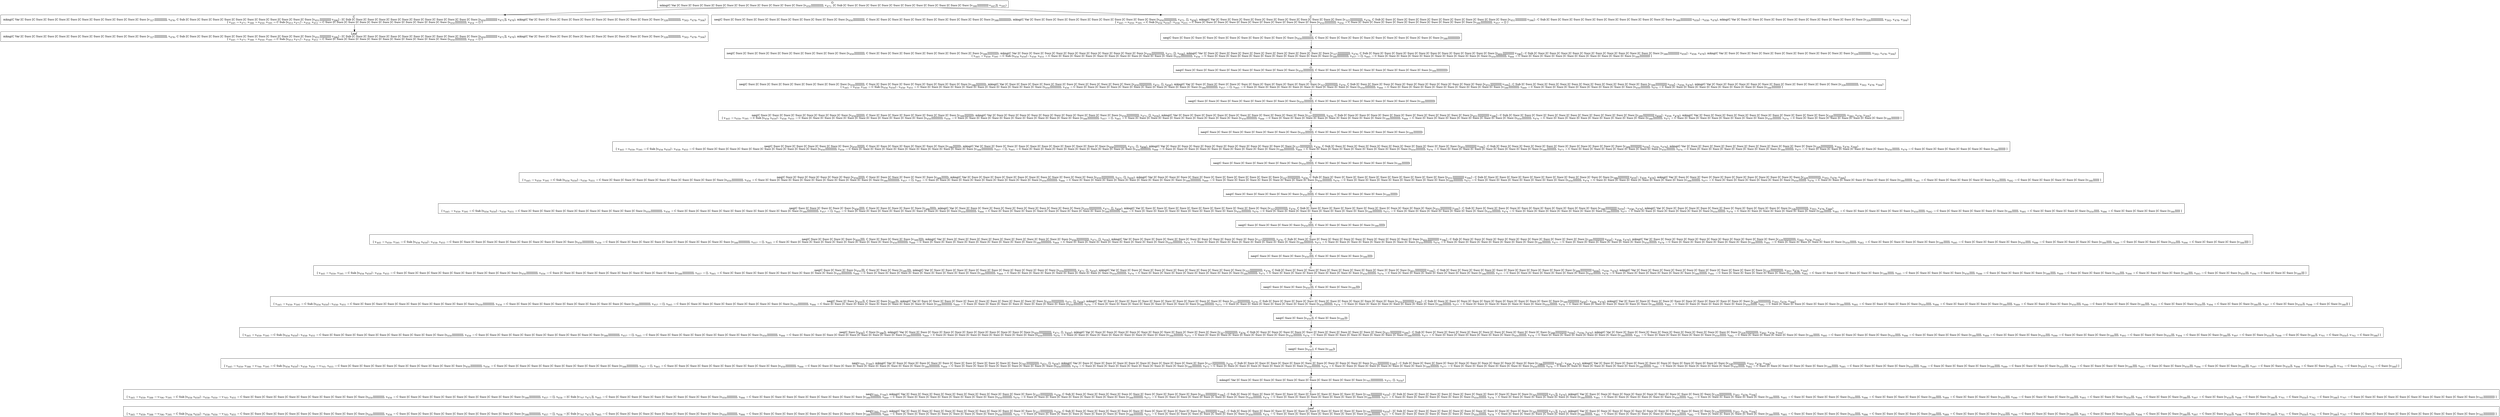 digraph {
    graph [rankdir=TB
          ,bgcolor=transparent];
    node [shape=box
         ,fillcolor=white
         ,style=filled];
    0 [label=<O <BR/> mkng(C Var [C Succ [C Succ [C Succ [C Succ [C Succ [C Succ [C Succ [C Succ [C Succ [C Succ [C Succ [v<SUB>650</SUB>]]]]]]]]]]]], v<SUB>471</SUB>, [C Sub [C Succ [C Succ [C Succ [C Succ [C Succ [C Succ [C Succ [C Succ [C Succ [C Succ [C Succ [v<SUB>588</SUB>]]]]]]]]]]] v<SUB>445</SUB>]], v<SUB>595</SUB>)>];
    1 [label=<C <BR/> mkng(C Var [C Succ [C Succ [C Succ [C Succ [C Succ [C Succ [C Succ [C Succ [C Succ [C Succ [C Succ [v<SUB>327</SUB>]]]]]]]]]]]], v<SUB>476</SUB>, C Sub [C Succ [C Succ [C Succ [C Succ [C Succ [C Succ [C Succ [C Succ [C Succ [C Succ [C Succ [v<SUB>651</SUB>]]]]]]]]]]] v<SUB>596</SUB>] : [C Sub [C Succ [C Succ [C Succ [C Succ [C Succ [C Succ [C Succ [C Succ [C Succ [C Succ [C Succ [v<SUB>650</SUB>]]]]]]]]]]] v<SUB>471</SUB>]], v<SUB>478</SUB>), mkng(C Var [C Succ [C Succ [C Succ [C Succ [C Succ [C Succ [C Succ [C Succ [C Succ [C Succ [C Succ [v<SUB>328</SUB>]]]]]]]]]]]], v<SUB>502</SUB>, v<SUB>478</SUB>, v<SUB>504</SUB>) <BR/>  [ v<SUB>445</SUB> &rarr; v<SUB>471</SUB>, v<SUB>588</SUB> &rarr; v<SUB>650</SUB>, v<SUB>595</SUB> &rarr; C Sub [v<SUB>653</SUB> v<SUB>471</SUB>] : v<SUB>654</SUB>, v<SUB>653</SUB> &rarr; C Succ [C Succ [C Succ [C Succ [C Succ [C Succ [C Succ [C Succ [C Succ [C Succ [C Succ [v<SUB>650</SUB>]]]]]]]]]]], v<SUB>654</SUB> &rarr; [] ] >];
    2 [label=<C <BR/> neq(C Succ [C Succ [C Succ [C Succ [C Succ [C Succ [C Succ [C Succ [C Succ [C Succ [C Succ [v<SUB>650</SUB>]]]]]]]]]]], C Succ [C Succ [C Succ [C Succ [C Succ [C Succ [C Succ [C Succ [C Succ [C Succ [C Succ [v<SUB>588</SUB>]]]]]]]]]]]), mkng(C Var [C Succ [C Succ [C Succ [C Succ [C Succ [C Succ [C Succ [C Succ [C Succ [C Succ [C Succ [v<SUB>650</SUB>]]]]]]]]]]]], v<SUB>471</SUB>, [], v<SUB>658</SUB>), mkng(C Var [C Succ [C Succ [C Succ [C Succ [C Succ [C Succ [C Succ [C Succ [C Succ [C Succ [C Succ [v<SUB>327</SUB>]]]]]]]]]]]], v<SUB>476</SUB>, C Sub [C Succ [C Succ [C Succ [C Succ [C Succ [C Succ [C Succ [C Succ [C Succ [C Succ [C Succ [v<SUB>651</SUB>]]]]]]]]]]] v<SUB>596</SUB>] : C Sub [C Succ [C Succ [C Succ [C Succ [C Succ [C Succ [C Succ [C Succ [C Succ [C Succ [C Succ [v<SUB>588</SUB>]]]]]]]]]]] v<SUB>659</SUB>] : v<SUB>658</SUB>, v<SUB>478</SUB>), mkng(C Var [C Succ [C Succ [C Succ [C Succ [C Succ [C Succ [C Succ [C Succ [C Succ [C Succ [C Succ [v<SUB>328</SUB>]]]]]]]]]]]], v<SUB>502</SUB>, v<SUB>478</SUB>, v<SUB>504</SUB>) <BR/>  [ v<SUB>445</SUB> &rarr; v<SUB>659</SUB>, v<SUB>595</SUB> &rarr; C Sub [v<SUB>656</SUB> v<SUB>659</SUB>] : v<SUB>658</SUB>, v<SUB>655</SUB> &rarr; C Succ [C Succ [C Succ [C Succ [C Succ [C Succ [C Succ [C Succ [C Succ [C Succ [C Succ [v<SUB>650</SUB>]]]]]]]]]]], v<SUB>656</SUB> &rarr; C Succ [C Succ [C Succ [C Succ [C Succ [C Succ [C Succ [C Succ [C Succ [C Succ [C Succ [v<SUB>588</SUB>]]]]]]]]]]], v<SUB>657</SUB> &rarr; [] ] >];
    3 [label=<Leaf <BR/> mkng(C Var [C Succ [C Succ [C Succ [C Succ [C Succ [C Succ [C Succ [C Succ [C Succ [C Succ [C Succ [v<SUB>327</SUB>]]]]]]]]]]]], v<SUB>476</SUB>, C Sub [C Succ [C Succ [C Succ [C Succ [C Succ [C Succ [C Succ [C Succ [C Succ [C Succ [C Succ [v<SUB>651</SUB>]]]]]]]]]]] v<SUB>596</SUB>] : [C Sub [C Succ [C Succ [C Succ [C Succ [C Succ [C Succ [C Succ [C Succ [C Succ [C Succ [C Succ [v<SUB>650</SUB>]]]]]]]]]]] v<SUB>471</SUB>]], v<SUB>478</SUB>), mkng(C Var [C Succ [C Succ [C Succ [C Succ [C Succ [C Succ [C Succ [C Succ [C Succ [C Succ [C Succ [v<SUB>328</SUB>]]]]]]]]]]]], v<SUB>502</SUB>, v<SUB>478</SUB>, v<SUB>504</SUB>) <BR/>  [ v<SUB>445</SUB> &rarr; v<SUB>471</SUB>, v<SUB>588</SUB> &rarr; v<SUB>650</SUB>, v<SUB>595</SUB> &rarr; C Sub [v<SUB>653</SUB> v<SUB>471</SUB>] : v<SUB>654</SUB>, v<SUB>653</SUB> &rarr; C Succ [C Succ [C Succ [C Succ [C Succ [C Succ [C Succ [C Succ [C Succ [C Succ [C Succ [v<SUB>650</SUB>]]]]]]]]]]], v<SUB>654</SUB> &rarr; [] ] >];
    4 [label=<O <BR/> neq(C Succ [C Succ [C Succ [C Succ [C Succ [C Succ [C Succ [C Succ [C Succ [C Succ [C Succ [v<SUB>650</SUB>]]]]]]]]]]], C Succ [C Succ [C Succ [C Succ [C Succ [C Succ [C Succ [C Succ [C Succ [C Succ [C Succ [v<SUB>588</SUB>]]]]]]]]]]])>];
    5 [label=<C <BR/> neq(C Succ [C Succ [C Succ [C Succ [C Succ [C Succ [C Succ [C Succ [C Succ [C Succ [v<SUB>650</SUB>]]]]]]]]]], C Succ [C Succ [C Succ [C Succ [C Succ [C Succ [C Succ [C Succ [C Succ [C Succ [v<SUB>588</SUB>]]]]]]]]]]), mkng(C Var [C Succ [C Succ [C Succ [C Succ [C Succ [C Succ [C Succ [C Succ [C Succ [C Succ [C Succ [v<SUB>650</SUB>]]]]]]]]]]]], v<SUB>471</SUB>, [], v<SUB>658</SUB>), mkng(C Var [C Succ [C Succ [C Succ [C Succ [C Succ [C Succ [C Succ [C Succ [C Succ [C Succ [C Succ [v<SUB>327</SUB>]]]]]]]]]]]], v<SUB>476</SUB>, C Sub [C Succ [C Succ [C Succ [C Succ [C Succ [C Succ [C Succ [C Succ [C Succ [C Succ [C Succ [v<SUB>651</SUB>]]]]]]]]]]] v<SUB>596</SUB>] : C Sub [C Succ [C Succ [C Succ [C Succ [C Succ [C Succ [C Succ [C Succ [C Succ [C Succ [C Succ [v<SUB>588</SUB>]]]]]]]]]]] v<SUB>659</SUB>] : v<SUB>658</SUB>, v<SUB>478</SUB>), mkng(C Var [C Succ [C Succ [C Succ [C Succ [C Succ [C Succ [C Succ [C Succ [C Succ [C Succ [C Succ [v<SUB>328</SUB>]]]]]]]]]]]], v<SUB>502</SUB>, v<SUB>478</SUB>, v<SUB>504</SUB>) <BR/>  [ v<SUB>445</SUB> &rarr; v<SUB>659</SUB>, v<SUB>595</SUB> &rarr; C Sub [v<SUB>656</SUB> v<SUB>659</SUB>] : v<SUB>658</SUB>, v<SUB>655</SUB> &rarr; C Succ [C Succ [C Succ [C Succ [C Succ [C Succ [C Succ [C Succ [C Succ [C Succ [C Succ [v<SUB>650</SUB>]]]]]]]]]]], v<SUB>656</SUB> &rarr; C Succ [C Succ [C Succ [C Succ [C Succ [C Succ [C Succ [C Succ [C Succ [C Succ [C Succ [v<SUB>588</SUB>]]]]]]]]]]], v<SUB>657</SUB> &rarr; [], v<SUB>665</SUB> &rarr; C Succ [C Succ [C Succ [C Succ [C Succ [C Succ [C Succ [C Succ [C Succ [C Succ [v<SUB>650</SUB>]]]]]]]]]], v<SUB>666</SUB> &rarr; C Succ [C Succ [C Succ [C Succ [C Succ [C Succ [C Succ [C Succ [C Succ [C Succ [v<SUB>588</SUB>]]]]]]]]]] ] >];
    6 [label=<O <BR/> neq(C Succ [C Succ [C Succ [C Succ [C Succ [C Succ [C Succ [C Succ [C Succ [C Succ [v<SUB>650</SUB>]]]]]]]]]], C Succ [C Succ [C Succ [C Succ [C Succ [C Succ [C Succ [C Succ [C Succ [C Succ [v<SUB>588</SUB>]]]]]]]]]])>];
    7 [label=<C <BR/> neq(C Succ [C Succ [C Succ [C Succ [C Succ [C Succ [C Succ [C Succ [C Succ [v<SUB>650</SUB>]]]]]]]]], C Succ [C Succ [C Succ [C Succ [C Succ [C Succ [C Succ [C Succ [C Succ [v<SUB>588</SUB>]]]]]]]]]), mkng(C Var [C Succ [C Succ [C Succ [C Succ [C Succ [C Succ [C Succ [C Succ [C Succ [C Succ [C Succ [v<SUB>650</SUB>]]]]]]]]]]]], v<SUB>471</SUB>, [], v<SUB>658</SUB>), mkng(C Var [C Succ [C Succ [C Succ [C Succ [C Succ [C Succ [C Succ [C Succ [C Succ [C Succ [C Succ [v<SUB>327</SUB>]]]]]]]]]]]], v<SUB>476</SUB>, C Sub [C Succ [C Succ [C Succ [C Succ [C Succ [C Succ [C Succ [C Succ [C Succ [C Succ [C Succ [v<SUB>651</SUB>]]]]]]]]]]] v<SUB>596</SUB>] : C Sub [C Succ [C Succ [C Succ [C Succ [C Succ [C Succ [C Succ [C Succ [C Succ [C Succ [C Succ [v<SUB>588</SUB>]]]]]]]]]]] v<SUB>659</SUB>] : v<SUB>658</SUB>, v<SUB>478</SUB>), mkng(C Var [C Succ [C Succ [C Succ [C Succ [C Succ [C Succ [C Succ [C Succ [C Succ [C Succ [C Succ [v<SUB>328</SUB>]]]]]]]]]]]], v<SUB>502</SUB>, v<SUB>478</SUB>, v<SUB>504</SUB>) <BR/>  [ v<SUB>445</SUB> &rarr; v<SUB>659</SUB>, v<SUB>595</SUB> &rarr; C Sub [v<SUB>656</SUB> v<SUB>659</SUB>] : v<SUB>658</SUB>, v<SUB>655</SUB> &rarr; C Succ [C Succ [C Succ [C Succ [C Succ [C Succ [C Succ [C Succ [C Succ [C Succ [C Succ [v<SUB>650</SUB>]]]]]]]]]]], v<SUB>656</SUB> &rarr; C Succ [C Succ [C Succ [C Succ [C Succ [C Succ [C Succ [C Succ [C Succ [C Succ [C Succ [v<SUB>588</SUB>]]]]]]]]]]], v<SUB>657</SUB> &rarr; [], v<SUB>665</SUB> &rarr; C Succ [C Succ [C Succ [C Succ [C Succ [C Succ [C Succ [C Succ [C Succ [C Succ [v<SUB>650</SUB>]]]]]]]]]], v<SUB>666</SUB> &rarr; C Succ [C Succ [C Succ [C Succ [C Succ [C Succ [C Succ [C Succ [C Succ [C Succ [v<SUB>588</SUB>]]]]]]]]]], v<SUB>669</SUB> &rarr; C Succ [C Succ [C Succ [C Succ [C Succ [C Succ [C Succ [C Succ [C Succ [v<SUB>650</SUB>]]]]]]]]], v<SUB>670</SUB> &rarr; C Succ [C Succ [C Succ [C Succ [C Succ [C Succ [C Succ [C Succ [C Succ [v<SUB>588</SUB>]]]]]]]]] ] >];
    8 [label=<O <BR/> neq(C Succ [C Succ [C Succ [C Succ [C Succ [C Succ [C Succ [C Succ [C Succ [v<SUB>650</SUB>]]]]]]]]], C Succ [C Succ [C Succ [C Succ [C Succ [C Succ [C Succ [C Succ [C Succ [v<SUB>588</SUB>]]]]]]]]])>];
    9 [label=<C <BR/> neq(C Succ [C Succ [C Succ [C Succ [C Succ [C Succ [C Succ [C Succ [v<SUB>650</SUB>]]]]]]]], C Succ [C Succ [C Succ [C Succ [C Succ [C Succ [C Succ [C Succ [v<SUB>588</SUB>]]]]]]]]), mkng(C Var [C Succ [C Succ [C Succ [C Succ [C Succ [C Succ [C Succ [C Succ [C Succ [C Succ [C Succ [v<SUB>650</SUB>]]]]]]]]]]]], v<SUB>471</SUB>, [], v<SUB>658</SUB>), mkng(C Var [C Succ [C Succ [C Succ [C Succ [C Succ [C Succ [C Succ [C Succ [C Succ [C Succ [C Succ [v<SUB>327</SUB>]]]]]]]]]]]], v<SUB>476</SUB>, C Sub [C Succ [C Succ [C Succ [C Succ [C Succ [C Succ [C Succ [C Succ [C Succ [C Succ [C Succ [v<SUB>651</SUB>]]]]]]]]]]] v<SUB>596</SUB>] : C Sub [C Succ [C Succ [C Succ [C Succ [C Succ [C Succ [C Succ [C Succ [C Succ [C Succ [C Succ [v<SUB>588</SUB>]]]]]]]]]]] v<SUB>659</SUB>] : v<SUB>658</SUB>, v<SUB>478</SUB>), mkng(C Var [C Succ [C Succ [C Succ [C Succ [C Succ [C Succ [C Succ [C Succ [C Succ [C Succ [C Succ [v<SUB>328</SUB>]]]]]]]]]]]], v<SUB>502</SUB>, v<SUB>478</SUB>, v<SUB>504</SUB>) <BR/>  [ v<SUB>445</SUB> &rarr; v<SUB>659</SUB>, v<SUB>595</SUB> &rarr; C Sub [v<SUB>656</SUB> v<SUB>659</SUB>] : v<SUB>658</SUB>, v<SUB>655</SUB> &rarr; C Succ [C Succ [C Succ [C Succ [C Succ [C Succ [C Succ [C Succ [C Succ [C Succ [C Succ [v<SUB>650</SUB>]]]]]]]]]]], v<SUB>656</SUB> &rarr; C Succ [C Succ [C Succ [C Succ [C Succ [C Succ [C Succ [C Succ [C Succ [C Succ [C Succ [v<SUB>588</SUB>]]]]]]]]]]], v<SUB>657</SUB> &rarr; [], v<SUB>665</SUB> &rarr; C Succ [C Succ [C Succ [C Succ [C Succ [C Succ [C Succ [C Succ [C Succ [C Succ [v<SUB>650</SUB>]]]]]]]]]], v<SUB>666</SUB> &rarr; C Succ [C Succ [C Succ [C Succ [C Succ [C Succ [C Succ [C Succ [C Succ [C Succ [v<SUB>588</SUB>]]]]]]]]]], v<SUB>669</SUB> &rarr; C Succ [C Succ [C Succ [C Succ [C Succ [C Succ [C Succ [C Succ [C Succ [v<SUB>650</SUB>]]]]]]]]], v<SUB>670</SUB> &rarr; C Succ [C Succ [C Succ [C Succ [C Succ [C Succ [C Succ [C Succ [C Succ [v<SUB>588</SUB>]]]]]]]]], v<SUB>673</SUB> &rarr; C Succ [C Succ [C Succ [C Succ [C Succ [C Succ [C Succ [C Succ [v<SUB>650</SUB>]]]]]]]], v<SUB>674</SUB> &rarr; C Succ [C Succ [C Succ [C Succ [C Succ [C Succ [C Succ [C Succ [v<SUB>588</SUB>]]]]]]]] ] >];
    10 [label=<O <BR/> neq(C Succ [C Succ [C Succ [C Succ [C Succ [C Succ [C Succ [C Succ [v<SUB>650</SUB>]]]]]]]], C Succ [C Succ [C Succ [C Succ [C Succ [C Succ [C Succ [C Succ [v<SUB>588</SUB>]]]]]]]])>];
    11 [label=<C <BR/> neq(C Succ [C Succ [C Succ [C Succ [C Succ [C Succ [C Succ [v<SUB>650</SUB>]]]]]]], C Succ [C Succ [C Succ [C Succ [C Succ [C Succ [C Succ [v<SUB>588</SUB>]]]]]]]), mkng(C Var [C Succ [C Succ [C Succ [C Succ [C Succ [C Succ [C Succ [C Succ [C Succ [C Succ [C Succ [v<SUB>650</SUB>]]]]]]]]]]]], v<SUB>471</SUB>, [], v<SUB>658</SUB>), mkng(C Var [C Succ [C Succ [C Succ [C Succ [C Succ [C Succ [C Succ [C Succ [C Succ [C Succ [C Succ [v<SUB>327</SUB>]]]]]]]]]]]], v<SUB>476</SUB>, C Sub [C Succ [C Succ [C Succ [C Succ [C Succ [C Succ [C Succ [C Succ [C Succ [C Succ [C Succ [v<SUB>651</SUB>]]]]]]]]]]] v<SUB>596</SUB>] : C Sub [C Succ [C Succ [C Succ [C Succ [C Succ [C Succ [C Succ [C Succ [C Succ [C Succ [C Succ [v<SUB>588</SUB>]]]]]]]]]]] v<SUB>659</SUB>] : v<SUB>658</SUB>, v<SUB>478</SUB>), mkng(C Var [C Succ [C Succ [C Succ [C Succ [C Succ [C Succ [C Succ [C Succ [C Succ [C Succ [C Succ [v<SUB>328</SUB>]]]]]]]]]]]], v<SUB>502</SUB>, v<SUB>478</SUB>, v<SUB>504</SUB>) <BR/>  [ v<SUB>445</SUB> &rarr; v<SUB>659</SUB>, v<SUB>595</SUB> &rarr; C Sub [v<SUB>656</SUB> v<SUB>659</SUB>] : v<SUB>658</SUB>, v<SUB>655</SUB> &rarr; C Succ [C Succ [C Succ [C Succ [C Succ [C Succ [C Succ [C Succ [C Succ [C Succ [C Succ [v<SUB>650</SUB>]]]]]]]]]]], v<SUB>656</SUB> &rarr; C Succ [C Succ [C Succ [C Succ [C Succ [C Succ [C Succ [C Succ [C Succ [C Succ [C Succ [v<SUB>588</SUB>]]]]]]]]]]], v<SUB>657</SUB> &rarr; [], v<SUB>665</SUB> &rarr; C Succ [C Succ [C Succ [C Succ [C Succ [C Succ [C Succ [C Succ [C Succ [C Succ [v<SUB>650</SUB>]]]]]]]]]], v<SUB>666</SUB> &rarr; C Succ [C Succ [C Succ [C Succ [C Succ [C Succ [C Succ [C Succ [C Succ [C Succ [v<SUB>588</SUB>]]]]]]]]]], v<SUB>669</SUB> &rarr; C Succ [C Succ [C Succ [C Succ [C Succ [C Succ [C Succ [C Succ [C Succ [v<SUB>650</SUB>]]]]]]]]], v<SUB>670</SUB> &rarr; C Succ [C Succ [C Succ [C Succ [C Succ [C Succ [C Succ [C Succ [C Succ [v<SUB>588</SUB>]]]]]]]]], v<SUB>673</SUB> &rarr; C Succ [C Succ [C Succ [C Succ [C Succ [C Succ [C Succ [C Succ [v<SUB>650</SUB>]]]]]]]], v<SUB>674</SUB> &rarr; C Succ [C Succ [C Succ [C Succ [C Succ [C Succ [C Succ [C Succ [v<SUB>588</SUB>]]]]]]]], v<SUB>677</SUB> &rarr; C Succ [C Succ [C Succ [C Succ [C Succ [C Succ [C Succ [v<SUB>650</SUB>]]]]]]], v<SUB>678</SUB> &rarr; C Succ [C Succ [C Succ [C Succ [C Succ [C Succ [C Succ [v<SUB>588</SUB>]]]]]]] ] >];
    12 [label=<O <BR/> neq(C Succ [C Succ [C Succ [C Succ [C Succ [C Succ [C Succ [v<SUB>650</SUB>]]]]]]], C Succ [C Succ [C Succ [C Succ [C Succ [C Succ [C Succ [v<SUB>588</SUB>]]]]]]])>];
    13 [label=<C <BR/> neq(C Succ [C Succ [C Succ [C Succ [C Succ [C Succ [v<SUB>650</SUB>]]]]]], C Succ [C Succ [C Succ [C Succ [C Succ [C Succ [v<SUB>588</SUB>]]]]]]), mkng(C Var [C Succ [C Succ [C Succ [C Succ [C Succ [C Succ [C Succ [C Succ [C Succ [C Succ [C Succ [v<SUB>650</SUB>]]]]]]]]]]]], v<SUB>471</SUB>, [], v<SUB>658</SUB>), mkng(C Var [C Succ [C Succ [C Succ [C Succ [C Succ [C Succ [C Succ [C Succ [C Succ [C Succ [C Succ [v<SUB>327</SUB>]]]]]]]]]]]], v<SUB>476</SUB>, C Sub [C Succ [C Succ [C Succ [C Succ [C Succ [C Succ [C Succ [C Succ [C Succ [C Succ [C Succ [v<SUB>651</SUB>]]]]]]]]]]] v<SUB>596</SUB>] : C Sub [C Succ [C Succ [C Succ [C Succ [C Succ [C Succ [C Succ [C Succ [C Succ [C Succ [C Succ [v<SUB>588</SUB>]]]]]]]]]]] v<SUB>659</SUB>] : v<SUB>658</SUB>, v<SUB>478</SUB>), mkng(C Var [C Succ [C Succ [C Succ [C Succ [C Succ [C Succ [C Succ [C Succ [C Succ [C Succ [C Succ [v<SUB>328</SUB>]]]]]]]]]]]], v<SUB>502</SUB>, v<SUB>478</SUB>, v<SUB>504</SUB>) <BR/>  [ v<SUB>445</SUB> &rarr; v<SUB>659</SUB>, v<SUB>595</SUB> &rarr; C Sub [v<SUB>656</SUB> v<SUB>659</SUB>] : v<SUB>658</SUB>, v<SUB>655</SUB> &rarr; C Succ [C Succ [C Succ [C Succ [C Succ [C Succ [C Succ [C Succ [C Succ [C Succ [C Succ [v<SUB>650</SUB>]]]]]]]]]]], v<SUB>656</SUB> &rarr; C Succ [C Succ [C Succ [C Succ [C Succ [C Succ [C Succ [C Succ [C Succ [C Succ [C Succ [v<SUB>588</SUB>]]]]]]]]]]], v<SUB>657</SUB> &rarr; [], v<SUB>665</SUB> &rarr; C Succ [C Succ [C Succ [C Succ [C Succ [C Succ [C Succ [C Succ [C Succ [C Succ [v<SUB>650</SUB>]]]]]]]]]], v<SUB>666</SUB> &rarr; C Succ [C Succ [C Succ [C Succ [C Succ [C Succ [C Succ [C Succ [C Succ [C Succ [v<SUB>588</SUB>]]]]]]]]]], v<SUB>669</SUB> &rarr; C Succ [C Succ [C Succ [C Succ [C Succ [C Succ [C Succ [C Succ [C Succ [v<SUB>650</SUB>]]]]]]]]], v<SUB>670</SUB> &rarr; C Succ [C Succ [C Succ [C Succ [C Succ [C Succ [C Succ [C Succ [C Succ [v<SUB>588</SUB>]]]]]]]]], v<SUB>673</SUB> &rarr; C Succ [C Succ [C Succ [C Succ [C Succ [C Succ [C Succ [C Succ [v<SUB>650</SUB>]]]]]]]], v<SUB>674</SUB> &rarr; C Succ [C Succ [C Succ [C Succ [C Succ [C Succ [C Succ [C Succ [v<SUB>588</SUB>]]]]]]]], v<SUB>677</SUB> &rarr; C Succ [C Succ [C Succ [C Succ [C Succ [C Succ [C Succ [v<SUB>650</SUB>]]]]]]], v<SUB>678</SUB> &rarr; C Succ [C Succ [C Succ [C Succ [C Succ [C Succ [C Succ [v<SUB>588</SUB>]]]]]]], v<SUB>681</SUB> &rarr; C Succ [C Succ [C Succ [C Succ [C Succ [C Succ [v<SUB>650</SUB>]]]]]], v<SUB>682</SUB> &rarr; C Succ [C Succ [C Succ [C Succ [C Succ [C Succ [v<SUB>588</SUB>]]]]]] ] >];
    14 [label=<O <BR/> neq(C Succ [C Succ [C Succ [C Succ [C Succ [C Succ [v<SUB>650</SUB>]]]]]], C Succ [C Succ [C Succ [C Succ [C Succ [C Succ [v<SUB>588</SUB>]]]]]])>];
    15 [label=<C <BR/> neq(C Succ [C Succ [C Succ [C Succ [C Succ [v<SUB>650</SUB>]]]]], C Succ [C Succ [C Succ [C Succ [C Succ [v<SUB>588</SUB>]]]]]), mkng(C Var [C Succ [C Succ [C Succ [C Succ [C Succ [C Succ [C Succ [C Succ [C Succ [C Succ [C Succ [v<SUB>650</SUB>]]]]]]]]]]]], v<SUB>471</SUB>, [], v<SUB>658</SUB>), mkng(C Var [C Succ [C Succ [C Succ [C Succ [C Succ [C Succ [C Succ [C Succ [C Succ [C Succ [C Succ [v<SUB>327</SUB>]]]]]]]]]]]], v<SUB>476</SUB>, C Sub [C Succ [C Succ [C Succ [C Succ [C Succ [C Succ [C Succ [C Succ [C Succ [C Succ [C Succ [v<SUB>651</SUB>]]]]]]]]]]] v<SUB>596</SUB>] : C Sub [C Succ [C Succ [C Succ [C Succ [C Succ [C Succ [C Succ [C Succ [C Succ [C Succ [C Succ [v<SUB>588</SUB>]]]]]]]]]]] v<SUB>659</SUB>] : v<SUB>658</SUB>, v<SUB>478</SUB>), mkng(C Var [C Succ [C Succ [C Succ [C Succ [C Succ [C Succ [C Succ [C Succ [C Succ [C Succ [C Succ [v<SUB>328</SUB>]]]]]]]]]]]], v<SUB>502</SUB>, v<SUB>478</SUB>, v<SUB>504</SUB>) <BR/>  [ v<SUB>445</SUB> &rarr; v<SUB>659</SUB>, v<SUB>595</SUB> &rarr; C Sub [v<SUB>656</SUB> v<SUB>659</SUB>] : v<SUB>658</SUB>, v<SUB>655</SUB> &rarr; C Succ [C Succ [C Succ [C Succ [C Succ [C Succ [C Succ [C Succ [C Succ [C Succ [C Succ [v<SUB>650</SUB>]]]]]]]]]]], v<SUB>656</SUB> &rarr; C Succ [C Succ [C Succ [C Succ [C Succ [C Succ [C Succ [C Succ [C Succ [C Succ [C Succ [v<SUB>588</SUB>]]]]]]]]]]], v<SUB>657</SUB> &rarr; [], v<SUB>665</SUB> &rarr; C Succ [C Succ [C Succ [C Succ [C Succ [C Succ [C Succ [C Succ [C Succ [C Succ [v<SUB>650</SUB>]]]]]]]]]], v<SUB>666</SUB> &rarr; C Succ [C Succ [C Succ [C Succ [C Succ [C Succ [C Succ [C Succ [C Succ [C Succ [v<SUB>588</SUB>]]]]]]]]]], v<SUB>669</SUB> &rarr; C Succ [C Succ [C Succ [C Succ [C Succ [C Succ [C Succ [C Succ [C Succ [v<SUB>650</SUB>]]]]]]]]], v<SUB>670</SUB> &rarr; C Succ [C Succ [C Succ [C Succ [C Succ [C Succ [C Succ [C Succ [C Succ [v<SUB>588</SUB>]]]]]]]]], v<SUB>673</SUB> &rarr; C Succ [C Succ [C Succ [C Succ [C Succ [C Succ [C Succ [C Succ [v<SUB>650</SUB>]]]]]]]], v<SUB>674</SUB> &rarr; C Succ [C Succ [C Succ [C Succ [C Succ [C Succ [C Succ [C Succ [v<SUB>588</SUB>]]]]]]]], v<SUB>677</SUB> &rarr; C Succ [C Succ [C Succ [C Succ [C Succ [C Succ [C Succ [v<SUB>650</SUB>]]]]]]], v<SUB>678</SUB> &rarr; C Succ [C Succ [C Succ [C Succ [C Succ [C Succ [C Succ [v<SUB>588</SUB>]]]]]]], v<SUB>681</SUB> &rarr; C Succ [C Succ [C Succ [C Succ [C Succ [C Succ [v<SUB>650</SUB>]]]]]], v<SUB>682</SUB> &rarr; C Succ [C Succ [C Succ [C Succ [C Succ [C Succ [v<SUB>588</SUB>]]]]]], v<SUB>685</SUB> &rarr; C Succ [C Succ [C Succ [C Succ [C Succ [v<SUB>650</SUB>]]]]], v<SUB>686</SUB> &rarr; C Succ [C Succ [C Succ [C Succ [C Succ [v<SUB>588</SUB>]]]]] ] >];
    16 [label=<O <BR/> neq(C Succ [C Succ [C Succ [C Succ [C Succ [v<SUB>650</SUB>]]]]], C Succ [C Succ [C Succ [C Succ [C Succ [v<SUB>588</SUB>]]]]])>];
    17 [label=<C <BR/> neq(C Succ [C Succ [C Succ [C Succ [v<SUB>650</SUB>]]]], C Succ [C Succ [C Succ [C Succ [v<SUB>588</SUB>]]]]), mkng(C Var [C Succ [C Succ [C Succ [C Succ [C Succ [C Succ [C Succ [C Succ [C Succ [C Succ [C Succ [v<SUB>650</SUB>]]]]]]]]]]]], v<SUB>471</SUB>, [], v<SUB>658</SUB>), mkng(C Var [C Succ [C Succ [C Succ [C Succ [C Succ [C Succ [C Succ [C Succ [C Succ [C Succ [C Succ [v<SUB>327</SUB>]]]]]]]]]]]], v<SUB>476</SUB>, C Sub [C Succ [C Succ [C Succ [C Succ [C Succ [C Succ [C Succ [C Succ [C Succ [C Succ [C Succ [v<SUB>651</SUB>]]]]]]]]]]] v<SUB>596</SUB>] : C Sub [C Succ [C Succ [C Succ [C Succ [C Succ [C Succ [C Succ [C Succ [C Succ [C Succ [C Succ [v<SUB>588</SUB>]]]]]]]]]]] v<SUB>659</SUB>] : v<SUB>658</SUB>, v<SUB>478</SUB>), mkng(C Var [C Succ [C Succ [C Succ [C Succ [C Succ [C Succ [C Succ [C Succ [C Succ [C Succ [C Succ [v<SUB>328</SUB>]]]]]]]]]]]], v<SUB>502</SUB>, v<SUB>478</SUB>, v<SUB>504</SUB>) <BR/>  [ v<SUB>445</SUB> &rarr; v<SUB>659</SUB>, v<SUB>595</SUB> &rarr; C Sub [v<SUB>656</SUB> v<SUB>659</SUB>] : v<SUB>658</SUB>, v<SUB>655</SUB> &rarr; C Succ [C Succ [C Succ [C Succ [C Succ [C Succ [C Succ [C Succ [C Succ [C Succ [C Succ [v<SUB>650</SUB>]]]]]]]]]]], v<SUB>656</SUB> &rarr; C Succ [C Succ [C Succ [C Succ [C Succ [C Succ [C Succ [C Succ [C Succ [C Succ [C Succ [v<SUB>588</SUB>]]]]]]]]]]], v<SUB>657</SUB> &rarr; [], v<SUB>665</SUB> &rarr; C Succ [C Succ [C Succ [C Succ [C Succ [C Succ [C Succ [C Succ [C Succ [C Succ [v<SUB>650</SUB>]]]]]]]]]], v<SUB>666</SUB> &rarr; C Succ [C Succ [C Succ [C Succ [C Succ [C Succ [C Succ [C Succ [C Succ [C Succ [v<SUB>588</SUB>]]]]]]]]]], v<SUB>669</SUB> &rarr; C Succ [C Succ [C Succ [C Succ [C Succ [C Succ [C Succ [C Succ [C Succ [v<SUB>650</SUB>]]]]]]]]], v<SUB>670</SUB> &rarr; C Succ [C Succ [C Succ [C Succ [C Succ [C Succ [C Succ [C Succ [C Succ [v<SUB>588</SUB>]]]]]]]]], v<SUB>673</SUB> &rarr; C Succ [C Succ [C Succ [C Succ [C Succ [C Succ [C Succ [C Succ [v<SUB>650</SUB>]]]]]]]], v<SUB>674</SUB> &rarr; C Succ [C Succ [C Succ [C Succ [C Succ [C Succ [C Succ [C Succ [v<SUB>588</SUB>]]]]]]]], v<SUB>677</SUB> &rarr; C Succ [C Succ [C Succ [C Succ [C Succ [C Succ [C Succ [v<SUB>650</SUB>]]]]]]], v<SUB>678</SUB> &rarr; C Succ [C Succ [C Succ [C Succ [C Succ [C Succ [C Succ [v<SUB>588</SUB>]]]]]]], v<SUB>681</SUB> &rarr; C Succ [C Succ [C Succ [C Succ [C Succ [C Succ [v<SUB>650</SUB>]]]]]], v<SUB>682</SUB> &rarr; C Succ [C Succ [C Succ [C Succ [C Succ [C Succ [v<SUB>588</SUB>]]]]]], v<SUB>685</SUB> &rarr; C Succ [C Succ [C Succ [C Succ [C Succ [v<SUB>650</SUB>]]]]], v<SUB>686</SUB> &rarr; C Succ [C Succ [C Succ [C Succ [C Succ [v<SUB>588</SUB>]]]]], v<SUB>689</SUB> &rarr; C Succ [C Succ [C Succ [C Succ [v<SUB>650</SUB>]]]], v<SUB>690</SUB> &rarr; C Succ [C Succ [C Succ [C Succ [v<SUB>588</SUB>]]]] ] >];
    18 [label=<O <BR/> neq(C Succ [C Succ [C Succ [C Succ [v<SUB>650</SUB>]]]], C Succ [C Succ [C Succ [C Succ [v<SUB>588</SUB>]]]])>];
    19 [label=<C <BR/> neq(C Succ [C Succ [C Succ [v<SUB>650</SUB>]]], C Succ [C Succ [C Succ [v<SUB>588</SUB>]]]), mkng(C Var [C Succ [C Succ [C Succ [C Succ [C Succ [C Succ [C Succ [C Succ [C Succ [C Succ [C Succ [v<SUB>650</SUB>]]]]]]]]]]]], v<SUB>471</SUB>, [], v<SUB>658</SUB>), mkng(C Var [C Succ [C Succ [C Succ [C Succ [C Succ [C Succ [C Succ [C Succ [C Succ [C Succ [C Succ [v<SUB>327</SUB>]]]]]]]]]]]], v<SUB>476</SUB>, C Sub [C Succ [C Succ [C Succ [C Succ [C Succ [C Succ [C Succ [C Succ [C Succ [C Succ [C Succ [v<SUB>651</SUB>]]]]]]]]]]] v<SUB>596</SUB>] : C Sub [C Succ [C Succ [C Succ [C Succ [C Succ [C Succ [C Succ [C Succ [C Succ [C Succ [C Succ [v<SUB>588</SUB>]]]]]]]]]]] v<SUB>659</SUB>] : v<SUB>658</SUB>, v<SUB>478</SUB>), mkng(C Var [C Succ [C Succ [C Succ [C Succ [C Succ [C Succ [C Succ [C Succ [C Succ [C Succ [C Succ [v<SUB>328</SUB>]]]]]]]]]]]], v<SUB>502</SUB>, v<SUB>478</SUB>, v<SUB>504</SUB>) <BR/>  [ v<SUB>445</SUB> &rarr; v<SUB>659</SUB>, v<SUB>595</SUB> &rarr; C Sub [v<SUB>656</SUB> v<SUB>659</SUB>] : v<SUB>658</SUB>, v<SUB>655</SUB> &rarr; C Succ [C Succ [C Succ [C Succ [C Succ [C Succ [C Succ [C Succ [C Succ [C Succ [C Succ [v<SUB>650</SUB>]]]]]]]]]]], v<SUB>656</SUB> &rarr; C Succ [C Succ [C Succ [C Succ [C Succ [C Succ [C Succ [C Succ [C Succ [C Succ [C Succ [v<SUB>588</SUB>]]]]]]]]]]], v<SUB>657</SUB> &rarr; [], v<SUB>665</SUB> &rarr; C Succ [C Succ [C Succ [C Succ [C Succ [C Succ [C Succ [C Succ [C Succ [C Succ [v<SUB>650</SUB>]]]]]]]]]], v<SUB>666</SUB> &rarr; C Succ [C Succ [C Succ [C Succ [C Succ [C Succ [C Succ [C Succ [C Succ [C Succ [v<SUB>588</SUB>]]]]]]]]]], v<SUB>669</SUB> &rarr; C Succ [C Succ [C Succ [C Succ [C Succ [C Succ [C Succ [C Succ [C Succ [v<SUB>650</SUB>]]]]]]]]], v<SUB>670</SUB> &rarr; C Succ [C Succ [C Succ [C Succ [C Succ [C Succ [C Succ [C Succ [C Succ [v<SUB>588</SUB>]]]]]]]]], v<SUB>673</SUB> &rarr; C Succ [C Succ [C Succ [C Succ [C Succ [C Succ [C Succ [C Succ [v<SUB>650</SUB>]]]]]]]], v<SUB>674</SUB> &rarr; C Succ [C Succ [C Succ [C Succ [C Succ [C Succ [C Succ [C Succ [v<SUB>588</SUB>]]]]]]]], v<SUB>677</SUB> &rarr; C Succ [C Succ [C Succ [C Succ [C Succ [C Succ [C Succ [v<SUB>650</SUB>]]]]]]], v<SUB>678</SUB> &rarr; C Succ [C Succ [C Succ [C Succ [C Succ [C Succ [C Succ [v<SUB>588</SUB>]]]]]]], v<SUB>681</SUB> &rarr; C Succ [C Succ [C Succ [C Succ [C Succ [C Succ [v<SUB>650</SUB>]]]]]], v<SUB>682</SUB> &rarr; C Succ [C Succ [C Succ [C Succ [C Succ [C Succ [v<SUB>588</SUB>]]]]]], v<SUB>685</SUB> &rarr; C Succ [C Succ [C Succ [C Succ [C Succ [v<SUB>650</SUB>]]]]], v<SUB>686</SUB> &rarr; C Succ [C Succ [C Succ [C Succ [C Succ [v<SUB>588</SUB>]]]]], v<SUB>689</SUB> &rarr; C Succ [C Succ [C Succ [C Succ [v<SUB>650</SUB>]]]], v<SUB>690</SUB> &rarr; C Succ [C Succ [C Succ [C Succ [v<SUB>588</SUB>]]]], v<SUB>693</SUB> &rarr; C Succ [C Succ [C Succ [v<SUB>650</SUB>]]], v<SUB>694</SUB> &rarr; C Succ [C Succ [C Succ [v<SUB>588</SUB>]]] ] >];
    20 [label=<O <BR/> neq(C Succ [C Succ [C Succ [v<SUB>650</SUB>]]], C Succ [C Succ [C Succ [v<SUB>588</SUB>]]])>];
    21 [label=<C <BR/> neq(C Succ [C Succ [v<SUB>650</SUB>]], C Succ [C Succ [v<SUB>588</SUB>]]), mkng(C Var [C Succ [C Succ [C Succ [C Succ [C Succ [C Succ [C Succ [C Succ [C Succ [C Succ [C Succ [v<SUB>650</SUB>]]]]]]]]]]]], v<SUB>471</SUB>, [], v<SUB>658</SUB>), mkng(C Var [C Succ [C Succ [C Succ [C Succ [C Succ [C Succ [C Succ [C Succ [C Succ [C Succ [C Succ [v<SUB>327</SUB>]]]]]]]]]]]], v<SUB>476</SUB>, C Sub [C Succ [C Succ [C Succ [C Succ [C Succ [C Succ [C Succ [C Succ [C Succ [C Succ [C Succ [v<SUB>651</SUB>]]]]]]]]]]] v<SUB>596</SUB>] : C Sub [C Succ [C Succ [C Succ [C Succ [C Succ [C Succ [C Succ [C Succ [C Succ [C Succ [C Succ [v<SUB>588</SUB>]]]]]]]]]]] v<SUB>659</SUB>] : v<SUB>658</SUB>, v<SUB>478</SUB>), mkng(C Var [C Succ [C Succ [C Succ [C Succ [C Succ [C Succ [C Succ [C Succ [C Succ [C Succ [C Succ [v<SUB>328</SUB>]]]]]]]]]]]], v<SUB>502</SUB>, v<SUB>478</SUB>, v<SUB>504</SUB>) <BR/>  [ v<SUB>445</SUB> &rarr; v<SUB>659</SUB>, v<SUB>595</SUB> &rarr; C Sub [v<SUB>656</SUB> v<SUB>659</SUB>] : v<SUB>658</SUB>, v<SUB>655</SUB> &rarr; C Succ [C Succ [C Succ [C Succ [C Succ [C Succ [C Succ [C Succ [C Succ [C Succ [C Succ [v<SUB>650</SUB>]]]]]]]]]]], v<SUB>656</SUB> &rarr; C Succ [C Succ [C Succ [C Succ [C Succ [C Succ [C Succ [C Succ [C Succ [C Succ [C Succ [v<SUB>588</SUB>]]]]]]]]]]], v<SUB>657</SUB> &rarr; [], v<SUB>665</SUB> &rarr; C Succ [C Succ [C Succ [C Succ [C Succ [C Succ [C Succ [C Succ [C Succ [C Succ [v<SUB>650</SUB>]]]]]]]]]], v<SUB>666</SUB> &rarr; C Succ [C Succ [C Succ [C Succ [C Succ [C Succ [C Succ [C Succ [C Succ [C Succ [v<SUB>588</SUB>]]]]]]]]]], v<SUB>669</SUB> &rarr; C Succ [C Succ [C Succ [C Succ [C Succ [C Succ [C Succ [C Succ [C Succ [v<SUB>650</SUB>]]]]]]]]], v<SUB>670</SUB> &rarr; C Succ [C Succ [C Succ [C Succ [C Succ [C Succ [C Succ [C Succ [C Succ [v<SUB>588</SUB>]]]]]]]]], v<SUB>673</SUB> &rarr; C Succ [C Succ [C Succ [C Succ [C Succ [C Succ [C Succ [C Succ [v<SUB>650</SUB>]]]]]]]], v<SUB>674</SUB> &rarr; C Succ [C Succ [C Succ [C Succ [C Succ [C Succ [C Succ [C Succ [v<SUB>588</SUB>]]]]]]]], v<SUB>677</SUB> &rarr; C Succ [C Succ [C Succ [C Succ [C Succ [C Succ [C Succ [v<SUB>650</SUB>]]]]]]], v<SUB>678</SUB> &rarr; C Succ [C Succ [C Succ [C Succ [C Succ [C Succ [C Succ [v<SUB>588</SUB>]]]]]]], v<SUB>681</SUB> &rarr; C Succ [C Succ [C Succ [C Succ [C Succ [C Succ [v<SUB>650</SUB>]]]]]], v<SUB>682</SUB> &rarr; C Succ [C Succ [C Succ [C Succ [C Succ [C Succ [v<SUB>588</SUB>]]]]]], v<SUB>685</SUB> &rarr; C Succ [C Succ [C Succ [C Succ [C Succ [v<SUB>650</SUB>]]]]], v<SUB>686</SUB> &rarr; C Succ [C Succ [C Succ [C Succ [C Succ [v<SUB>588</SUB>]]]]], v<SUB>689</SUB> &rarr; C Succ [C Succ [C Succ [C Succ [v<SUB>650</SUB>]]]], v<SUB>690</SUB> &rarr; C Succ [C Succ [C Succ [C Succ [v<SUB>588</SUB>]]]], v<SUB>693</SUB> &rarr; C Succ [C Succ [C Succ [v<SUB>650</SUB>]]], v<SUB>694</SUB> &rarr; C Succ [C Succ [C Succ [v<SUB>588</SUB>]]], v<SUB>697</SUB> &rarr; C Succ [C Succ [v<SUB>650</SUB>]], v<SUB>698</SUB> &rarr; C Succ [C Succ [v<SUB>588</SUB>]] ] >];
    22 [label=<O <BR/> neq(C Succ [C Succ [v<SUB>650</SUB>]], C Succ [C Succ [v<SUB>588</SUB>]])>];
    23 [label=<C <BR/> neq(C Succ [v<SUB>650</SUB>], C Succ [v<SUB>588</SUB>]), mkng(C Var [C Succ [C Succ [C Succ [C Succ [C Succ [C Succ [C Succ [C Succ [C Succ [C Succ [C Succ [v<SUB>650</SUB>]]]]]]]]]]]], v<SUB>471</SUB>, [], v<SUB>658</SUB>), mkng(C Var [C Succ [C Succ [C Succ [C Succ [C Succ [C Succ [C Succ [C Succ [C Succ [C Succ [C Succ [v<SUB>327</SUB>]]]]]]]]]]]], v<SUB>476</SUB>, C Sub [C Succ [C Succ [C Succ [C Succ [C Succ [C Succ [C Succ [C Succ [C Succ [C Succ [C Succ [v<SUB>651</SUB>]]]]]]]]]]] v<SUB>596</SUB>] : C Sub [C Succ [C Succ [C Succ [C Succ [C Succ [C Succ [C Succ [C Succ [C Succ [C Succ [C Succ [v<SUB>588</SUB>]]]]]]]]]]] v<SUB>659</SUB>] : v<SUB>658</SUB>, v<SUB>478</SUB>), mkng(C Var [C Succ [C Succ [C Succ [C Succ [C Succ [C Succ [C Succ [C Succ [C Succ [C Succ [C Succ [v<SUB>328</SUB>]]]]]]]]]]]], v<SUB>502</SUB>, v<SUB>478</SUB>, v<SUB>504</SUB>) <BR/>  [ v<SUB>445</SUB> &rarr; v<SUB>659</SUB>, v<SUB>595</SUB> &rarr; C Sub [v<SUB>656</SUB> v<SUB>659</SUB>] : v<SUB>658</SUB>, v<SUB>655</SUB> &rarr; C Succ [C Succ [C Succ [C Succ [C Succ [C Succ [C Succ [C Succ [C Succ [C Succ [C Succ [v<SUB>650</SUB>]]]]]]]]]]], v<SUB>656</SUB> &rarr; C Succ [C Succ [C Succ [C Succ [C Succ [C Succ [C Succ [C Succ [C Succ [C Succ [C Succ [v<SUB>588</SUB>]]]]]]]]]]], v<SUB>657</SUB> &rarr; [], v<SUB>665</SUB> &rarr; C Succ [C Succ [C Succ [C Succ [C Succ [C Succ [C Succ [C Succ [C Succ [C Succ [v<SUB>650</SUB>]]]]]]]]]], v<SUB>666</SUB> &rarr; C Succ [C Succ [C Succ [C Succ [C Succ [C Succ [C Succ [C Succ [C Succ [C Succ [v<SUB>588</SUB>]]]]]]]]]], v<SUB>669</SUB> &rarr; C Succ [C Succ [C Succ [C Succ [C Succ [C Succ [C Succ [C Succ [C Succ [v<SUB>650</SUB>]]]]]]]]], v<SUB>670</SUB> &rarr; C Succ [C Succ [C Succ [C Succ [C Succ [C Succ [C Succ [C Succ [C Succ [v<SUB>588</SUB>]]]]]]]]], v<SUB>673</SUB> &rarr; C Succ [C Succ [C Succ [C Succ [C Succ [C Succ [C Succ [C Succ [v<SUB>650</SUB>]]]]]]]], v<SUB>674</SUB> &rarr; C Succ [C Succ [C Succ [C Succ [C Succ [C Succ [C Succ [C Succ [v<SUB>588</SUB>]]]]]]]], v<SUB>677</SUB> &rarr; C Succ [C Succ [C Succ [C Succ [C Succ [C Succ [C Succ [v<SUB>650</SUB>]]]]]]], v<SUB>678</SUB> &rarr; C Succ [C Succ [C Succ [C Succ [C Succ [C Succ [C Succ [v<SUB>588</SUB>]]]]]]], v<SUB>681</SUB> &rarr; C Succ [C Succ [C Succ [C Succ [C Succ [C Succ [v<SUB>650</SUB>]]]]]], v<SUB>682</SUB> &rarr; C Succ [C Succ [C Succ [C Succ [C Succ [C Succ [v<SUB>588</SUB>]]]]]], v<SUB>685</SUB> &rarr; C Succ [C Succ [C Succ [C Succ [C Succ [v<SUB>650</SUB>]]]]], v<SUB>686</SUB> &rarr; C Succ [C Succ [C Succ [C Succ [C Succ [v<SUB>588</SUB>]]]]], v<SUB>689</SUB> &rarr; C Succ [C Succ [C Succ [C Succ [v<SUB>650</SUB>]]]], v<SUB>690</SUB> &rarr; C Succ [C Succ [C Succ [C Succ [v<SUB>588</SUB>]]]], v<SUB>693</SUB> &rarr; C Succ [C Succ [C Succ [v<SUB>650</SUB>]]], v<SUB>694</SUB> &rarr; C Succ [C Succ [C Succ [v<SUB>588</SUB>]]], v<SUB>697</SUB> &rarr; C Succ [C Succ [v<SUB>650</SUB>]], v<SUB>698</SUB> &rarr; C Succ [C Succ [v<SUB>588</SUB>]], v<SUB>701</SUB> &rarr; C Succ [v<SUB>650</SUB>], v<SUB>702</SUB> &rarr; C Succ [v<SUB>588</SUB>] ] >];
    24 [label=<O <BR/> neq(C Succ [v<SUB>650</SUB>], C Succ [v<SUB>588</SUB>])>];
    25 [label=<C <BR/> neq(v<SUB>705</SUB>, v<SUB>706</SUB>), mkng(C Var [C Succ [C Succ [C Succ [C Succ [C Succ [C Succ [C Succ [C Succ [C Succ [C Succ [C Succ [v<SUB>705</SUB>]]]]]]]]]]]], v<SUB>471</SUB>, [], v<SUB>658</SUB>), mkng(C Var [C Succ [C Succ [C Succ [C Succ [C Succ [C Succ [C Succ [C Succ [C Succ [C Succ [C Succ [v<SUB>327</SUB>]]]]]]]]]]]], v<SUB>476</SUB>, C Sub [C Succ [C Succ [C Succ [C Succ [C Succ [C Succ [C Succ [C Succ [C Succ [C Succ [C Succ [v<SUB>651</SUB>]]]]]]]]]]] v<SUB>596</SUB>] : C Sub [C Succ [C Succ [C Succ [C Succ [C Succ [C Succ [C Succ [C Succ [C Succ [C Succ [C Succ [v<SUB>706</SUB>]]]]]]]]]]] v<SUB>659</SUB>] : v<SUB>658</SUB>, v<SUB>478</SUB>), mkng(C Var [C Succ [C Succ [C Succ [C Succ [C Succ [C Succ [C Succ [C Succ [C Succ [C Succ [C Succ [v<SUB>328</SUB>]]]]]]]]]]]], v<SUB>502</SUB>, v<SUB>478</SUB>, v<SUB>504</SUB>) <BR/>  [ v<SUB>445</SUB> &rarr; v<SUB>659</SUB>, v<SUB>588</SUB> &rarr; v<SUB>706</SUB>, v<SUB>595</SUB> &rarr; C Sub [v<SUB>656</SUB> v<SUB>659</SUB>] : v<SUB>658</SUB>, v<SUB>650</SUB> &rarr; v<SUB>705</SUB>, v<SUB>655</SUB> &rarr; C Succ [C Succ [C Succ [C Succ [C Succ [C Succ [C Succ [C Succ [C Succ [C Succ [C Succ [v<SUB>650</SUB>]]]]]]]]]]], v<SUB>656</SUB> &rarr; C Succ [C Succ [C Succ [C Succ [C Succ [C Succ [C Succ [C Succ [C Succ [C Succ [C Succ [v<SUB>588</SUB>]]]]]]]]]]], v<SUB>657</SUB> &rarr; [], v<SUB>665</SUB> &rarr; C Succ [C Succ [C Succ [C Succ [C Succ [C Succ [C Succ [C Succ [C Succ [C Succ [v<SUB>650</SUB>]]]]]]]]]], v<SUB>666</SUB> &rarr; C Succ [C Succ [C Succ [C Succ [C Succ [C Succ [C Succ [C Succ [C Succ [C Succ [v<SUB>588</SUB>]]]]]]]]]], v<SUB>669</SUB> &rarr; C Succ [C Succ [C Succ [C Succ [C Succ [C Succ [C Succ [C Succ [C Succ [v<SUB>650</SUB>]]]]]]]]], v<SUB>670</SUB> &rarr; C Succ [C Succ [C Succ [C Succ [C Succ [C Succ [C Succ [C Succ [C Succ [v<SUB>588</SUB>]]]]]]]]], v<SUB>673</SUB> &rarr; C Succ [C Succ [C Succ [C Succ [C Succ [C Succ [C Succ [C Succ [v<SUB>650</SUB>]]]]]]]], v<SUB>674</SUB> &rarr; C Succ [C Succ [C Succ [C Succ [C Succ [C Succ [C Succ [C Succ [v<SUB>588</SUB>]]]]]]]], v<SUB>677</SUB> &rarr; C Succ [C Succ [C Succ [C Succ [C Succ [C Succ [C Succ [v<SUB>650</SUB>]]]]]]], v<SUB>678</SUB> &rarr; C Succ [C Succ [C Succ [C Succ [C Succ [C Succ [C Succ [v<SUB>588</SUB>]]]]]]], v<SUB>681</SUB> &rarr; C Succ [C Succ [C Succ [C Succ [C Succ [C Succ [v<SUB>650</SUB>]]]]]], v<SUB>682</SUB> &rarr; C Succ [C Succ [C Succ [C Succ [C Succ [C Succ [v<SUB>588</SUB>]]]]]], v<SUB>685</SUB> &rarr; C Succ [C Succ [C Succ [C Succ [C Succ [v<SUB>650</SUB>]]]]], v<SUB>686</SUB> &rarr; C Succ [C Succ [C Succ [C Succ [C Succ [v<SUB>588</SUB>]]]]], v<SUB>689</SUB> &rarr; C Succ [C Succ [C Succ [C Succ [v<SUB>650</SUB>]]]], v<SUB>690</SUB> &rarr; C Succ [C Succ [C Succ [C Succ [v<SUB>588</SUB>]]]], v<SUB>693</SUB> &rarr; C Succ [C Succ [C Succ [v<SUB>650</SUB>]]], v<SUB>694</SUB> &rarr; C Succ [C Succ [C Succ [v<SUB>588</SUB>]]], v<SUB>697</SUB> &rarr; C Succ [C Succ [v<SUB>650</SUB>]], v<SUB>698</SUB> &rarr; C Succ [C Succ [v<SUB>588</SUB>]], v<SUB>701</SUB> &rarr; C Succ [v<SUB>650</SUB>], v<SUB>702</SUB> &rarr; C Succ [v<SUB>588</SUB>] ] >];
    26 [label=<O <BR/> mkng(C Var [C Succ [C Succ [C Succ [C Succ [C Succ [C Succ [C Succ [C Succ [C Succ [C Succ [C Succ [v<SUB>705</SUB>]]]]]]]]]]]], v<SUB>471</SUB>, [], v<SUB>658</SUB>)>];
    27 [label=<C <BR/> neq(v<SUB>705</SUB>, v<SUB>706</SUB>), mkng(C Var [C Succ [C Succ [C Succ [C Succ [C Succ [C Succ [C Succ [C Succ [C Succ [C Succ [C Succ [v<SUB>327</SUB>]]]]]]]]]]]], v<SUB>476</SUB>, C Sub [C Succ [C Succ [C Succ [C Succ [C Succ [C Succ [C Succ [C Succ [C Succ [C Succ [C Succ [v<SUB>651</SUB>]]]]]]]]]]] v<SUB>596</SUB>] : C Sub [C Succ [C Succ [C Succ [C Succ [C Succ [C Succ [C Succ [C Succ [C Succ [C Succ [C Succ [v<SUB>706</SUB>]]]]]]]]]]] v<SUB>659</SUB>] : [C Sub [C Succ [C Succ [C Succ [C Succ [C Succ [C Succ [C Succ [C Succ [C Succ [C Succ [C Succ [v<SUB>705</SUB>]]]]]]]]]]] v<SUB>471</SUB>]], v<SUB>478</SUB>), mkng(C Var [C Succ [C Succ [C Succ [C Succ [C Succ [C Succ [C Succ [C Succ [C Succ [C Succ [C Succ [v<SUB>328</SUB>]]]]]]]]]]]], v<SUB>502</SUB>, v<SUB>478</SUB>, v<SUB>504</SUB>) <BR/>  [ v<SUB>445</SUB> &rarr; v<SUB>659</SUB>, v<SUB>588</SUB> &rarr; v<SUB>706</SUB>, v<SUB>595</SUB> &rarr; C Sub [v<SUB>656</SUB> v<SUB>659</SUB>] : v<SUB>658</SUB>, v<SUB>650</SUB> &rarr; v<SUB>705</SUB>, v<SUB>655</SUB> &rarr; C Succ [C Succ [C Succ [C Succ [C Succ [C Succ [C Succ [C Succ [C Succ [C Succ [C Succ [v<SUB>650</SUB>]]]]]]]]]]], v<SUB>656</SUB> &rarr; C Succ [C Succ [C Succ [C Succ [C Succ [C Succ [C Succ [C Succ [C Succ [C Succ [C Succ [v<SUB>588</SUB>]]]]]]]]]]], v<SUB>657</SUB> &rarr; [], v<SUB>658</SUB> &rarr; [C Sub [v<SUB>707</SUB> v<SUB>471</SUB>]], v<SUB>665</SUB> &rarr; C Succ [C Succ [C Succ [C Succ [C Succ [C Succ [C Succ [C Succ [C Succ [C Succ [v<SUB>650</SUB>]]]]]]]]]], v<SUB>666</SUB> &rarr; C Succ [C Succ [C Succ [C Succ [C Succ [C Succ [C Succ [C Succ [C Succ [C Succ [v<SUB>588</SUB>]]]]]]]]]], v<SUB>669</SUB> &rarr; C Succ [C Succ [C Succ [C Succ [C Succ [C Succ [C Succ [C Succ [C Succ [v<SUB>650</SUB>]]]]]]]]], v<SUB>670</SUB> &rarr; C Succ [C Succ [C Succ [C Succ [C Succ [C Succ [C Succ [C Succ [C Succ [v<SUB>588</SUB>]]]]]]]]], v<SUB>673</SUB> &rarr; C Succ [C Succ [C Succ [C Succ [C Succ [C Succ [C Succ [C Succ [v<SUB>650</SUB>]]]]]]]], v<SUB>674</SUB> &rarr; C Succ [C Succ [C Succ [C Succ [C Succ [C Succ [C Succ [C Succ [v<SUB>588</SUB>]]]]]]]], v<SUB>677</SUB> &rarr; C Succ [C Succ [C Succ [C Succ [C Succ [C Succ [C Succ [v<SUB>650</SUB>]]]]]]], v<SUB>678</SUB> &rarr; C Succ [C Succ [C Succ [C Succ [C Succ [C Succ [C Succ [v<SUB>588</SUB>]]]]]]], v<SUB>681</SUB> &rarr; C Succ [C Succ [C Succ [C Succ [C Succ [C Succ [v<SUB>650</SUB>]]]]]], v<SUB>682</SUB> &rarr; C Succ [C Succ [C Succ [C Succ [C Succ [C Succ [v<SUB>588</SUB>]]]]]], v<SUB>685</SUB> &rarr; C Succ [C Succ [C Succ [C Succ [C Succ [v<SUB>650</SUB>]]]]], v<SUB>686</SUB> &rarr; C Succ [C Succ [C Succ [C Succ [C Succ [v<SUB>588</SUB>]]]]], v<SUB>689</SUB> &rarr; C Succ [C Succ [C Succ [C Succ [v<SUB>650</SUB>]]]], v<SUB>690</SUB> &rarr; C Succ [C Succ [C Succ [C Succ [v<SUB>588</SUB>]]]], v<SUB>693</SUB> &rarr; C Succ [C Succ [C Succ [v<SUB>650</SUB>]]], v<SUB>694</SUB> &rarr; C Succ [C Succ [C Succ [v<SUB>588</SUB>]]], v<SUB>697</SUB> &rarr; C Succ [C Succ [v<SUB>650</SUB>]], v<SUB>698</SUB> &rarr; C Succ [C Succ [v<SUB>588</SUB>]], v<SUB>701</SUB> &rarr; C Succ [v<SUB>650</SUB>], v<SUB>702</SUB> &rarr; C Succ [v<SUB>588</SUB>], v<SUB>707</SUB> &rarr; C Succ [C Succ [C Succ [C Succ [C Succ [C Succ [C Succ [C Succ [C Succ [C Succ [C Succ [v<SUB>705</SUB>]]]]]]]]]]] ] >];
    28 [label=<Leaf <BR/> neq(v<SUB>705</SUB>, v<SUB>706</SUB>), mkng(C Var [C Succ [C Succ [C Succ [C Succ [C Succ [C Succ [C Succ [C Succ [C Succ [C Succ [C Succ [v<SUB>327</SUB>]]]]]]]]]]]], v<SUB>476</SUB>, C Sub [C Succ [C Succ [C Succ [C Succ [C Succ [C Succ [C Succ [C Succ [C Succ [C Succ [C Succ [v<SUB>651</SUB>]]]]]]]]]]] v<SUB>596</SUB>] : C Sub [C Succ [C Succ [C Succ [C Succ [C Succ [C Succ [C Succ [C Succ [C Succ [C Succ [C Succ [v<SUB>706</SUB>]]]]]]]]]]] v<SUB>659</SUB>] : [C Sub [C Succ [C Succ [C Succ [C Succ [C Succ [C Succ [C Succ [C Succ [C Succ [C Succ [C Succ [v<SUB>705</SUB>]]]]]]]]]]] v<SUB>471</SUB>]], v<SUB>478</SUB>), mkng(C Var [C Succ [C Succ [C Succ [C Succ [C Succ [C Succ [C Succ [C Succ [C Succ [C Succ [C Succ [v<SUB>328</SUB>]]]]]]]]]]]], v<SUB>502</SUB>, v<SUB>478</SUB>, v<SUB>504</SUB>) <BR/>  [ v<SUB>445</SUB> &rarr; v<SUB>659</SUB>, v<SUB>588</SUB> &rarr; v<SUB>706</SUB>, v<SUB>595</SUB> &rarr; C Sub [v<SUB>656</SUB> v<SUB>659</SUB>] : v<SUB>658</SUB>, v<SUB>650</SUB> &rarr; v<SUB>705</SUB>, v<SUB>655</SUB> &rarr; C Succ [C Succ [C Succ [C Succ [C Succ [C Succ [C Succ [C Succ [C Succ [C Succ [C Succ [v<SUB>650</SUB>]]]]]]]]]]], v<SUB>656</SUB> &rarr; C Succ [C Succ [C Succ [C Succ [C Succ [C Succ [C Succ [C Succ [C Succ [C Succ [C Succ [v<SUB>588</SUB>]]]]]]]]]]], v<SUB>657</SUB> &rarr; [], v<SUB>658</SUB> &rarr; [C Sub [v<SUB>707</SUB> v<SUB>471</SUB>]], v<SUB>665</SUB> &rarr; C Succ [C Succ [C Succ [C Succ [C Succ [C Succ [C Succ [C Succ [C Succ [C Succ [v<SUB>650</SUB>]]]]]]]]]], v<SUB>666</SUB> &rarr; C Succ [C Succ [C Succ [C Succ [C Succ [C Succ [C Succ [C Succ [C Succ [C Succ [v<SUB>588</SUB>]]]]]]]]]], v<SUB>669</SUB> &rarr; C Succ [C Succ [C Succ [C Succ [C Succ [C Succ [C Succ [C Succ [C Succ [v<SUB>650</SUB>]]]]]]]]], v<SUB>670</SUB> &rarr; C Succ [C Succ [C Succ [C Succ [C Succ [C Succ [C Succ [C Succ [C Succ [v<SUB>588</SUB>]]]]]]]]], v<SUB>673</SUB> &rarr; C Succ [C Succ [C Succ [C Succ [C Succ [C Succ [C Succ [C Succ [v<SUB>650</SUB>]]]]]]]], v<SUB>674</SUB> &rarr; C Succ [C Succ [C Succ [C Succ [C Succ [C Succ [C Succ [C Succ [v<SUB>588</SUB>]]]]]]]], v<SUB>677</SUB> &rarr; C Succ [C Succ [C Succ [C Succ [C Succ [C Succ [C Succ [v<SUB>650</SUB>]]]]]]], v<SUB>678</SUB> &rarr; C Succ [C Succ [C Succ [C Succ [C Succ [C Succ [C Succ [v<SUB>588</SUB>]]]]]]], v<SUB>681</SUB> &rarr; C Succ [C Succ [C Succ [C Succ [C Succ [C Succ [v<SUB>650</SUB>]]]]]], v<SUB>682</SUB> &rarr; C Succ [C Succ [C Succ [C Succ [C Succ [C Succ [v<SUB>588</SUB>]]]]]], v<SUB>685</SUB> &rarr; C Succ [C Succ [C Succ [C Succ [C Succ [v<SUB>650</SUB>]]]]], v<SUB>686</SUB> &rarr; C Succ [C Succ [C Succ [C Succ [C Succ [v<SUB>588</SUB>]]]]], v<SUB>689</SUB> &rarr; C Succ [C Succ [C Succ [C Succ [v<SUB>650</SUB>]]]], v<SUB>690</SUB> &rarr; C Succ [C Succ [C Succ [C Succ [v<SUB>588</SUB>]]]], v<SUB>693</SUB> &rarr; C Succ [C Succ [C Succ [v<SUB>650</SUB>]]], v<SUB>694</SUB> &rarr; C Succ [C Succ [C Succ [v<SUB>588</SUB>]]], v<SUB>697</SUB> &rarr; C Succ [C Succ [v<SUB>650</SUB>]], v<SUB>698</SUB> &rarr; C Succ [C Succ [v<SUB>588</SUB>]], v<SUB>701</SUB> &rarr; C Succ [v<SUB>650</SUB>], v<SUB>702</SUB> &rarr; C Succ [v<SUB>588</SUB>], v<SUB>707</SUB> &rarr; C Succ [C Succ [C Succ [C Succ [C Succ [C Succ [C Succ [C Succ [C Succ [C Succ [C Succ [v<SUB>705</SUB>]]]]]]]]]]] ] >];
    0 -> 1 [label=""];
    0 -> 2 [label=""];
    1 -> 3 [label=""];
    2 -> 4 [label=""];
    4 -> 5 [label=""];
    5 -> 6 [label=""];
    6 -> 7 [label=""];
    7 -> 8 [label=""];
    8 -> 9 [label=""];
    9 -> 10 [label=""];
    10 -> 11 [label=""];
    11 -> 12 [label=""];
    12 -> 13 [label=""];
    13 -> 14 [label=""];
    14 -> 15 [label=""];
    15 -> 16 [label=""];
    16 -> 17 [label=""];
    17 -> 18 [label=""];
    18 -> 19 [label=""];
    19 -> 20 [label=""];
    20 -> 21 [label=""];
    21 -> 22 [label=""];
    22 -> 23 [label=""];
    23 -> 24 [label=""];
    24 -> 25 [label=""];
    25 -> 26 [label=""];
    26 -> 27 [label=""];
    27 -> 28 [label=""];
}